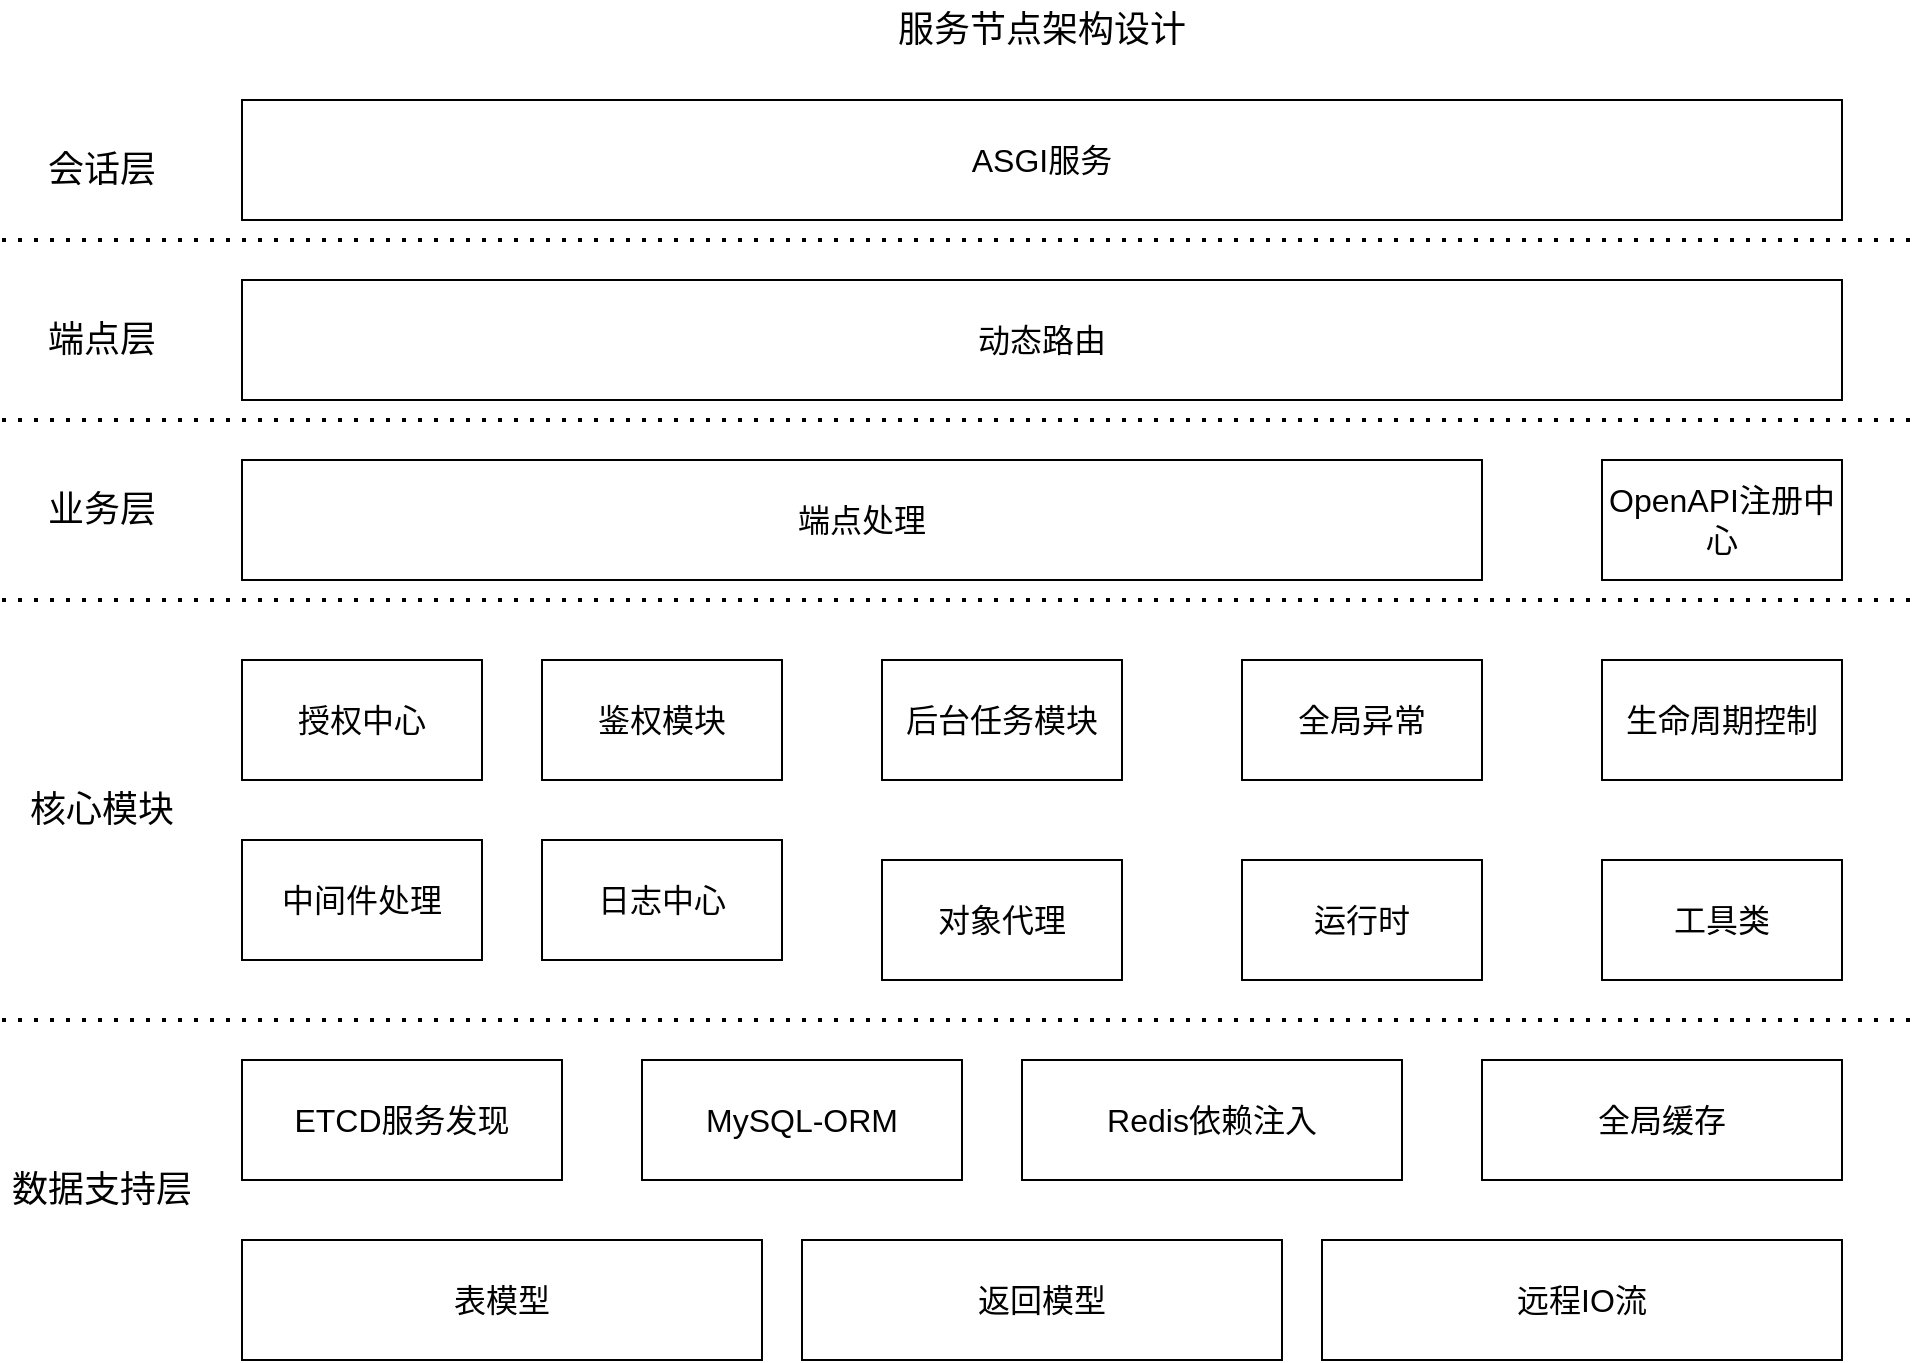 <mxfile version="20.3.0" type="device"><diagram id="2f404044-711c-603c-8f00-f6bb4c023d3c" name="Page-1"><mxGraphModel dx="1221" dy="764" grid="1" gridSize="10" guides="1" tooltips="1" connect="1" arrows="1" fold="1" page="1" pageScale="1" pageWidth="1169" pageHeight="827" background="none" math="0" shadow="0"><root><mxCell id="0"/><mxCell id="1" parent="0"/><mxCell id="S9Ue2TmqH5O4oyoN3JfS-62" value="授权中心" style="rounded=0;whiteSpace=wrap;html=1;fontSize=16;" parent="1" vertex="1"><mxGeometry x="160" y="370" width="120" height="60" as="geometry"/></mxCell><mxCell id="S9Ue2TmqH5O4oyoN3JfS-64" value="鉴权模块" style="rounded=0;whiteSpace=wrap;html=1;fontSize=16;" parent="1" vertex="1"><mxGeometry x="310" y="370" width="120" height="60" as="geometry"/></mxCell><mxCell id="S9Ue2TmqH5O4oyoN3JfS-65" value="后台任务模块" style="rounded=0;whiteSpace=wrap;html=1;fontSize=16;" parent="1" vertex="1"><mxGeometry x="480" y="370" width="120" height="60" as="geometry"/></mxCell><mxCell id="S9Ue2TmqH5O4oyoN3JfS-66" value="全局异常" style="rounded=0;whiteSpace=wrap;html=1;fontSize=16;" parent="1" vertex="1"><mxGeometry x="660" y="370" width="120" height="60" as="geometry"/></mxCell><mxCell id="S9Ue2TmqH5O4oyoN3JfS-67" value="生命周期控制" style="rounded=0;whiteSpace=wrap;html=1;fontSize=16;" parent="1" vertex="1"><mxGeometry x="840" y="370" width="120" height="60" as="geometry"/></mxCell><mxCell id="S9Ue2TmqH5O4oyoN3JfS-68" value="中间件处理" style="rounded=0;whiteSpace=wrap;html=1;fontSize=16;" parent="1" vertex="1"><mxGeometry x="160" y="460" width="120" height="60" as="geometry"/></mxCell><mxCell id="S9Ue2TmqH5O4oyoN3JfS-69" value="日志中心" style="rounded=0;whiteSpace=wrap;html=1;fontSize=16;" parent="1" vertex="1"><mxGeometry x="310" y="460" width="120" height="60" as="geometry"/></mxCell><mxCell id="S9Ue2TmqH5O4oyoN3JfS-70" value="对象代理" style="rounded=0;whiteSpace=wrap;html=1;fontSize=16;" parent="1" vertex="1"><mxGeometry x="480" y="470" width="120" height="60" as="geometry"/></mxCell><mxCell id="S9Ue2TmqH5O4oyoN3JfS-71" value="运行时" style="rounded=0;whiteSpace=wrap;html=1;fontSize=16;" parent="1" vertex="1"><mxGeometry x="660" y="470" width="120" height="60" as="geometry"/></mxCell><mxCell id="S9Ue2TmqH5O4oyoN3JfS-72" value="工具类" style="rounded=0;whiteSpace=wrap;html=1;fontSize=16;" parent="1" vertex="1"><mxGeometry x="840" y="470" width="120" height="60" as="geometry"/></mxCell><mxCell id="S9Ue2TmqH5O4oyoN3JfS-73" value="端点处理" style="rounded=0;whiteSpace=wrap;html=1;fontSize=16;" parent="1" vertex="1"><mxGeometry x="160" y="270" width="620" height="60" as="geometry"/></mxCell><mxCell id="S9Ue2TmqH5O4oyoN3JfS-74" value="OpenAPI注册中心" style="rounded=0;whiteSpace=wrap;html=1;fontSize=16;" parent="1" vertex="1"><mxGeometry x="840" y="270" width="120" height="60" as="geometry"/></mxCell><mxCell id="S9Ue2TmqH5O4oyoN3JfS-75" value="ETCD服务发现" style="rounded=0;whiteSpace=wrap;html=1;fontSize=16;" parent="1" vertex="1"><mxGeometry x="160" y="570" width="160" height="60" as="geometry"/></mxCell><mxCell id="S9Ue2TmqH5O4oyoN3JfS-76" value="MySQL-ORM" style="rounded=0;whiteSpace=wrap;html=1;fontSize=16;" parent="1" vertex="1"><mxGeometry x="360" y="570" width="160" height="60" as="geometry"/></mxCell><mxCell id="S9Ue2TmqH5O4oyoN3JfS-77" value="Redis依赖注入" style="rounded=0;whiteSpace=wrap;html=1;fontSize=16;" parent="1" vertex="1"><mxGeometry x="550" y="570" width="190" height="60" as="geometry"/></mxCell><mxCell id="S9Ue2TmqH5O4oyoN3JfS-78" value="全局缓存" style="rounded=0;whiteSpace=wrap;html=1;fontSize=16;" parent="1" vertex="1"><mxGeometry x="780" y="570" width="180" height="60" as="geometry"/></mxCell><mxCell id="S9Ue2TmqH5O4oyoN3JfS-79" value="表模型" style="rounded=0;whiteSpace=wrap;html=1;fontSize=16;" parent="1" vertex="1"><mxGeometry x="160" y="660" width="260" height="60" as="geometry"/></mxCell><mxCell id="S9Ue2TmqH5O4oyoN3JfS-80" value="返回模型" style="rounded=0;whiteSpace=wrap;html=1;fontSize=16;" parent="1" vertex="1"><mxGeometry x="440" y="660" width="240" height="60" as="geometry"/></mxCell><mxCell id="S9Ue2TmqH5O4oyoN3JfS-81" value="远程IO流" style="rounded=0;whiteSpace=wrap;html=1;fontSize=16;" parent="1" vertex="1"><mxGeometry x="700" y="660" width="260" height="60" as="geometry"/></mxCell><mxCell id="S9Ue2TmqH5O4oyoN3JfS-87" value="动态路由" style="rounded=0;whiteSpace=wrap;html=1;fontSize=16;" parent="1" vertex="1"><mxGeometry x="160" y="180" width="800" height="60" as="geometry"/></mxCell><mxCell id="S9Ue2TmqH5O4oyoN3JfS-88" value="ASGI服务" style="rounded=0;whiteSpace=wrap;html=1;fontSize=16;" parent="1" vertex="1"><mxGeometry x="160" y="90" width="800" height="60" as="geometry"/></mxCell><mxCell id="S9Ue2TmqH5O4oyoN3JfS-89" value="服务节点架构设计" style="text;html=1;strokeColor=none;fillColor=none;align=center;verticalAlign=middle;whiteSpace=wrap;rounded=0;fontSize=18;" parent="1" vertex="1"><mxGeometry x="340" y="40" width="440" height="30" as="geometry"/></mxCell><mxCell id="hRx3jB2cWEwqXfxiU8Ws-1" value="" style="endArrow=none;dashed=1;html=1;dashPattern=1 3;strokeWidth=2;rounded=0;fontSize=18;" edge="1" parent="1"><mxGeometry width="50" height="50" relative="1" as="geometry"><mxPoint x="40" y="160" as="sourcePoint"/><mxPoint x="1000" y="160" as="targetPoint"/></mxGeometry></mxCell><mxCell id="hRx3jB2cWEwqXfxiU8Ws-2" value="" style="endArrow=none;dashed=1;html=1;dashPattern=1 3;strokeWidth=2;rounded=0;fontSize=18;" edge="1" parent="1"><mxGeometry width="50" height="50" relative="1" as="geometry"><mxPoint x="40" y="250" as="sourcePoint"/><mxPoint x="1000" y="250" as="targetPoint"/></mxGeometry></mxCell><mxCell id="hRx3jB2cWEwqXfxiU8Ws-3" value="" style="endArrow=none;dashed=1;html=1;dashPattern=1 3;strokeWidth=2;rounded=0;fontSize=18;" edge="1" parent="1"><mxGeometry width="50" height="50" relative="1" as="geometry"><mxPoint x="40" y="340" as="sourcePoint"/><mxPoint x="1000" y="340" as="targetPoint"/></mxGeometry></mxCell><mxCell id="hRx3jB2cWEwqXfxiU8Ws-4" value="" style="endArrow=none;dashed=1;html=1;dashPattern=1 3;strokeWidth=2;rounded=0;fontSize=18;" edge="1" parent="1"><mxGeometry width="50" height="50" relative="1" as="geometry"><mxPoint x="40" y="550" as="sourcePoint"/><mxPoint x="1000" y="550" as="targetPoint"/></mxGeometry></mxCell><mxCell id="hRx3jB2cWEwqXfxiU8Ws-5" value="会话层" style="text;html=1;strokeColor=none;fillColor=none;align=center;verticalAlign=middle;whiteSpace=wrap;rounded=0;fontSize=18;" vertex="1" parent="1"><mxGeometry x="40" y="110" width="100" height="30" as="geometry"/></mxCell><mxCell id="hRx3jB2cWEwqXfxiU8Ws-6" value="端点层" style="text;html=1;strokeColor=none;fillColor=none;align=center;verticalAlign=middle;whiteSpace=wrap;rounded=0;fontSize=18;" vertex="1" parent="1"><mxGeometry x="40" y="195" width="100" height="30" as="geometry"/></mxCell><mxCell id="hRx3jB2cWEwqXfxiU8Ws-7" value="业务层" style="text;html=1;strokeColor=none;fillColor=none;align=center;verticalAlign=middle;whiteSpace=wrap;rounded=0;fontSize=18;" vertex="1" parent="1"><mxGeometry x="40" y="280" width="100" height="30" as="geometry"/></mxCell><mxCell id="hRx3jB2cWEwqXfxiU8Ws-8" value="核心模块" style="text;html=1;strokeColor=none;fillColor=none;align=center;verticalAlign=middle;whiteSpace=wrap;rounded=0;fontSize=18;" vertex="1" parent="1"><mxGeometry x="40" y="430" width="100" height="30" as="geometry"/></mxCell><mxCell id="hRx3jB2cWEwqXfxiU8Ws-9" value="数据支持层" style="text;html=1;strokeColor=none;fillColor=none;align=center;verticalAlign=middle;whiteSpace=wrap;rounded=0;fontSize=18;" vertex="1" parent="1"><mxGeometry x="40" y="620" width="100" height="30" as="geometry"/></mxCell></root></mxGraphModel></diagram></mxfile>